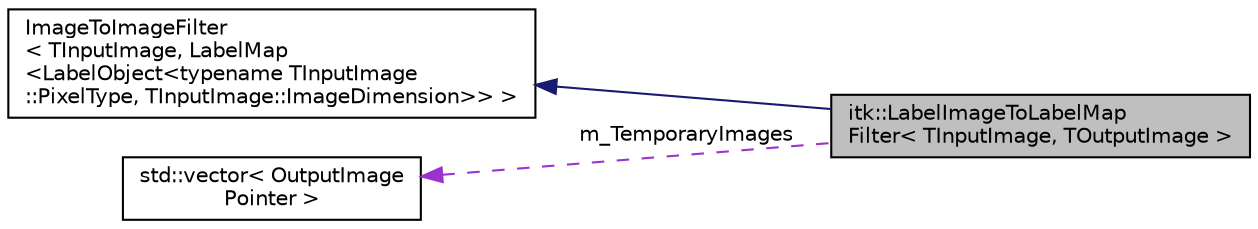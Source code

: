 digraph "itk::LabelImageToLabelMapFilter&lt; TInputImage, TOutputImage &gt;"
{
 // LATEX_PDF_SIZE
  edge [fontname="Helvetica",fontsize="10",labelfontname="Helvetica",labelfontsize="10"];
  node [fontname="Helvetica",fontsize="10",shape=record];
  rankdir="LR";
  Node1 [label="itk::LabelImageToLabelMap\lFilter\< TInputImage, TOutputImage \>",height=0.2,width=0.4,color="black", fillcolor="grey75", style="filled", fontcolor="black",tooltip="convert a labeled image to a label collection image"];
  Node2 -> Node1 [dir="back",color="midnightblue",fontsize="10",style="solid",fontname="Helvetica"];
  Node2 [label="ImageToImageFilter\l\< TInputImage, LabelMap\l\<LabelObject\<typename TInputImage\l::PixelType, TInputImage::ImageDimension\>\>  \>",height=0.2,width=0.4,color="black", fillcolor="white", style="filled",tooltip=" "];
  Node3 -> Node1 [dir="back",color="darkorchid3",fontsize="10",style="dashed",label=" m_TemporaryImages" ,fontname="Helvetica"];
  Node3 [label="std::vector\< OutputImage\lPointer \>",height=0.2,width=0.4,color="black", fillcolor="white", style="filled",tooltip=" "];
}
